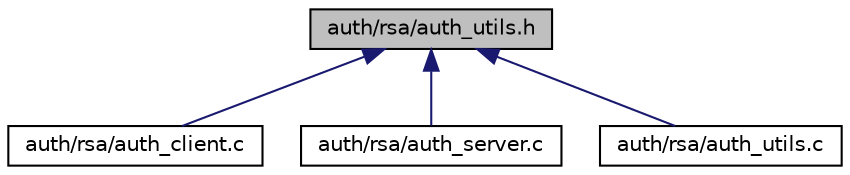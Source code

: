 digraph "auth/rsa/auth_utils.h"
{
  edge [fontname="Helvetica",fontsize="10",labelfontname="Helvetica",labelfontsize="10"];
  node [fontname="Helvetica",fontsize="10",shape=record];
  Node15 [label="auth/rsa/auth_utils.h",height=0.2,width=0.4,color="black", fillcolor="grey75", style="filled", fontcolor="black"];
  Node15 -> Node16 [dir="back",color="midnightblue",fontsize="10",style="solid",fontname="Helvetica"];
  Node16 [label="auth/rsa/auth_client.c",height=0.2,width=0.4,color="black", fillcolor="white", style="filled",URL="$rsa_2auth__client_8c.html"];
  Node15 -> Node17 [dir="back",color="midnightblue",fontsize="10",style="solid",fontname="Helvetica"];
  Node17 [label="auth/rsa/auth_server.c",height=0.2,width=0.4,color="black", fillcolor="white", style="filled",URL="$rsa_2auth__server_8c.html"];
  Node15 -> Node18 [dir="back",color="midnightblue",fontsize="10",style="solid",fontname="Helvetica"];
  Node18 [label="auth/rsa/auth_utils.c",height=0.2,width=0.4,color="black", fillcolor="white", style="filled",URL="$rsa_2auth__utils_8c.html"];
}
